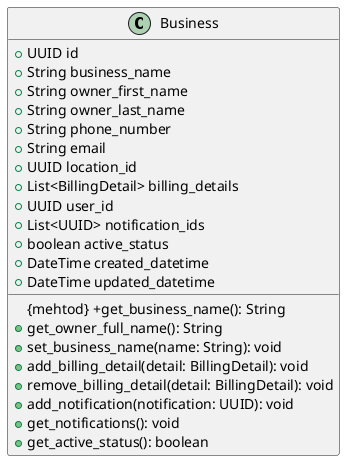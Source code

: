 @startuml

class Business {
  {field} + UUID id
  + String business_name
  + String owner_first_name
  + String owner_last_name
  + String phone_number
  + String email
  + UUID location_id
  + List<BillingDetail> billing_details
  + UUID user_id
  + List<UUID> notification_ids
  + boolean active_status
  + DateTime created_datetime
  + DateTime updated_datetime

  {mehtod} +get_business_name(): String
  +get_owner_full_name(): String
  +set_business_name(name: String): void
  +add_billing_detail(detail: BillingDetail): void
  +remove_billing_detail(detail: BillingDetail): void
  +add_notification(notification: UUID): void
  +get_notifications(): void
  +get_active_status(): boolean
}

@enduml
